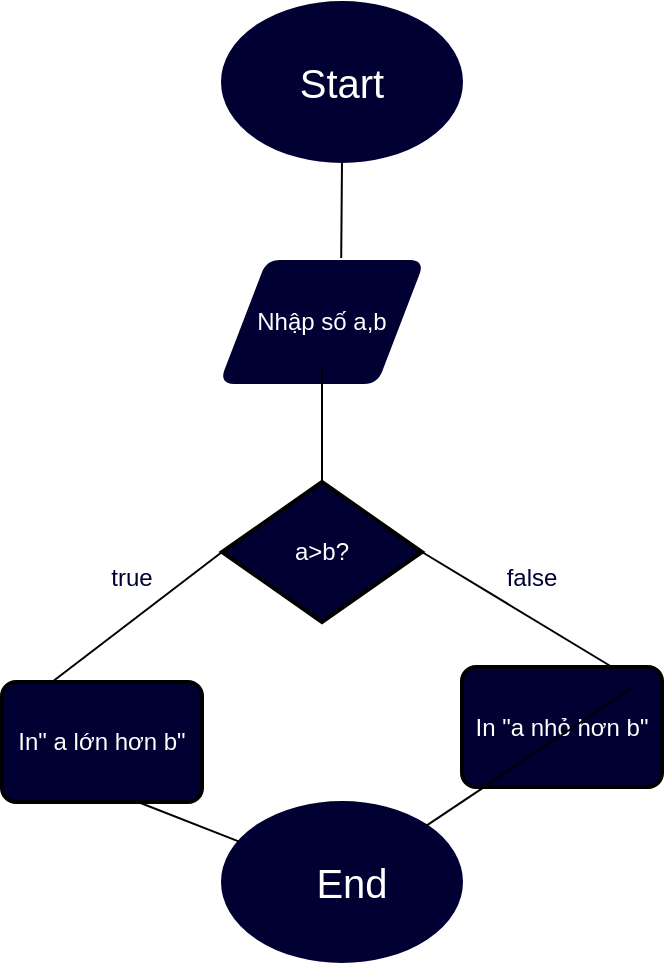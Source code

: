 <mxfile version="25.0.3">
  <diagram name="Page-1" id="gLo6yfBA45xpCXMqz-ns">
    <mxGraphModel dx="1042" dy="535" grid="1" gridSize="10" guides="1" tooltips="1" connect="1" arrows="1" fold="1" page="1" pageScale="1" pageWidth="850" pageHeight="1100" math="0" shadow="0">
      <root>
        <mxCell id="0" />
        <mxCell id="1" parent="0" />
        <mxCell id="BozT58qzWdpXFKe4H0U9-1" value="" style="ellipse;whiteSpace=wrap;html=1;fillColor=#000033;strokeColor=#000033;fontFamily=Times New Roman;horizontal=1;" vertex="1" parent="1">
          <mxGeometry x="180" y="30" width="120" height="80" as="geometry" />
        </mxCell>
        <mxCell id="BozT58qzWdpXFKe4H0U9-5" value="&lt;font color=&quot;#ffffff&quot;&gt;Nhập số a,b&lt;/font&gt;" style="text;strokeColor=none;align=center;fillColor=none;html=1;verticalAlign=middle;whiteSpace=wrap;rounded=0;" vertex="1" parent="1">
          <mxGeometry x="190" y="167.5" width="90" height="45" as="geometry" />
        </mxCell>
        <mxCell id="BozT58qzWdpXFKe4H0U9-6" value="Start" style="text;strokeColor=none;align=center;fillColor=none;html=1;verticalAlign=middle;whiteSpace=wrap;rounded=0;fontColor=#FFFFFF;fontSize=20;" vertex="1" parent="1">
          <mxGeometry x="210" y="52.5" width="60" height="35" as="geometry" />
        </mxCell>
        <mxCell id="BozT58qzWdpXFKe4H0U9-7" value="" style="shape=parallelogram;html=1;strokeWidth=2;perimeter=parallelogramPerimeter;whiteSpace=wrap;rounded=1;arcSize=12;size=0.23;fontColor=#FFFFFF;strokeColor=#000033;fillColor=#000033;" vertex="1" parent="1">
          <mxGeometry x="180" y="160" width="100" height="60" as="geometry" />
        </mxCell>
        <mxCell id="BozT58qzWdpXFKe4H0U9-8" value="&lt;font color=&quot;#ffffff&quot;&gt;Nhập số a,b&lt;/font&gt;" style="text;strokeColor=none;align=center;fillColor=none;html=1;verticalAlign=middle;whiteSpace=wrap;rounded=0;" vertex="1" parent="1">
          <mxGeometry x="185" y="167.5" width="90" height="45" as="geometry" />
        </mxCell>
        <mxCell id="BozT58qzWdpXFKe4H0U9-10" value="" style="strokeWidth=2;html=1;shape=mxgraph.flowchart.decision;whiteSpace=wrap;fillColor=#000033;" vertex="1" parent="1">
          <mxGeometry x="180" y="270" width="100" height="70" as="geometry" />
        </mxCell>
        <mxCell id="BozT58qzWdpXFKe4H0U9-11" value="&lt;font color=&quot;#ffffff&quot;&gt;a&amp;gt;b?&lt;/font&gt;" style="text;strokeColor=none;align=center;fillColor=none;html=1;verticalAlign=middle;whiteSpace=wrap;rounded=0;" vertex="1" parent="1">
          <mxGeometry x="185" y="282.5" width="90" height="45" as="geometry" />
        </mxCell>
        <mxCell id="BozT58qzWdpXFKe4H0U9-12" value="" style="rounded=1;whiteSpace=wrap;html=1;absoluteArcSize=1;arcSize=14;strokeWidth=2;fillColor=#000033;" vertex="1" parent="1">
          <mxGeometry x="70" y="370" width="100" height="60" as="geometry" />
        </mxCell>
        <mxCell id="BozT58qzWdpXFKe4H0U9-13" value="" style="rounded=1;whiteSpace=wrap;html=1;absoluteArcSize=1;arcSize=14;strokeWidth=2;fillColor=#000033;" vertex="1" parent="1">
          <mxGeometry x="300" y="362.5" width="100" height="60" as="geometry" />
        </mxCell>
        <mxCell id="BozT58qzWdpXFKe4H0U9-14" value="" style="ellipse;whiteSpace=wrap;html=1;fillColor=#000033;strokeColor=#000033;fontFamily=Times New Roman;horizontal=1;" vertex="1" parent="1">
          <mxGeometry x="180" y="430" width="120" height="80" as="geometry" />
        </mxCell>
        <mxCell id="BozT58qzWdpXFKe4H0U9-15" value="End" style="text;strokeColor=none;align=center;fillColor=none;html=1;verticalAlign=middle;whiteSpace=wrap;rounded=0;fontColor=#FFFFFF;fontSize=20;" vertex="1" parent="1">
          <mxGeometry x="215" y="452.5" width="60" height="35" as="geometry" />
        </mxCell>
        <mxCell id="BozT58qzWdpXFKe4H0U9-16" value="&lt;font color=&quot;#ffffff&quot;&gt;In&quot; a lớn hơn b&quot;&lt;/font&gt;" style="text;strokeColor=none;align=center;fillColor=none;html=1;verticalAlign=middle;whiteSpace=wrap;rounded=0;" vertex="1" parent="1">
          <mxGeometry x="75" y="377.5" width="90" height="45" as="geometry" />
        </mxCell>
        <mxCell id="BozT58qzWdpXFKe4H0U9-17" value="&lt;font color=&quot;#ffffff&quot;&gt;In &quot;a nhỏ hơn b&quot;&lt;/font&gt;" style="text;strokeColor=none;align=center;fillColor=none;html=1;verticalAlign=middle;whiteSpace=wrap;rounded=0;" vertex="1" parent="1">
          <mxGeometry x="305" y="370" width="90" height="45" as="geometry" />
        </mxCell>
        <mxCell id="BozT58qzWdpXFKe4H0U9-20" value="" style="endArrow=none;html=1;rounded=0;exitX=0.596;exitY=-0.033;exitDx=0;exitDy=0;exitPerimeter=0;" edge="1" parent="1" source="BozT58qzWdpXFKe4H0U9-7" target="BozT58qzWdpXFKe4H0U9-1">
          <mxGeometry width="50" height="50" relative="1" as="geometry">
            <mxPoint x="305" y="160" as="sourcePoint" />
            <mxPoint x="310" y="90" as="targetPoint" />
            <Array as="points" />
          </mxGeometry>
        </mxCell>
        <mxCell id="BozT58qzWdpXFKe4H0U9-21" value="" style="endArrow=none;html=1;rounded=0;entryX=0.5;entryY=1;entryDx=0;entryDy=0;exitX=0.5;exitY=0;exitDx=0;exitDy=0;exitPerimeter=0;" edge="1" parent="1" source="BozT58qzWdpXFKe4H0U9-10" target="BozT58qzWdpXFKe4H0U9-8">
          <mxGeometry width="50" height="50" relative="1" as="geometry">
            <mxPoint x="400" y="310" as="sourcePoint" />
            <mxPoint x="450" y="260" as="targetPoint" />
          </mxGeometry>
        </mxCell>
        <mxCell id="BozT58qzWdpXFKe4H0U9-22" value="" style="endArrow=none;html=1;rounded=0;exitX=0.25;exitY=0;exitDx=0;exitDy=0;entryX=0;entryY=0.5;entryDx=0;entryDy=0;entryPerimeter=0;" edge="1" parent="1" source="BozT58qzWdpXFKe4H0U9-12" target="BozT58qzWdpXFKe4H0U9-10">
          <mxGeometry width="50" height="50" relative="1" as="geometry">
            <mxPoint x="400" y="310" as="sourcePoint" />
            <mxPoint x="450" y="260" as="targetPoint" />
          </mxGeometry>
        </mxCell>
        <mxCell id="BozT58qzWdpXFKe4H0U9-23" value="" style="endArrow=none;html=1;rounded=0;entryX=1;entryY=0.5;entryDx=0;entryDy=0;entryPerimeter=0;exitX=0.75;exitY=0;exitDx=0;exitDy=0;" edge="1" parent="1" source="BozT58qzWdpXFKe4H0U9-13" target="BozT58qzWdpXFKe4H0U9-10">
          <mxGeometry width="50" height="50" relative="1" as="geometry">
            <mxPoint x="400" y="310" as="sourcePoint" />
            <mxPoint x="450" y="260" as="targetPoint" />
          </mxGeometry>
        </mxCell>
        <mxCell id="BozT58qzWdpXFKe4H0U9-24" value="" style="endArrow=none;html=1;rounded=0;entryX=1;entryY=0;entryDx=0;entryDy=0;exitX=0.75;exitY=0;exitDx=0;exitDy=0;" edge="1" parent="1" target="BozT58qzWdpXFKe4H0U9-14">
          <mxGeometry width="50" height="50" relative="1" as="geometry">
            <mxPoint x="385" y="373" as="sourcePoint" />
            <mxPoint x="290" y="315" as="targetPoint" />
          </mxGeometry>
        </mxCell>
        <mxCell id="BozT58qzWdpXFKe4H0U9-25" value="" style="endArrow=none;html=1;rounded=0;entryX=0.68;entryY=1;entryDx=0;entryDy=0;entryPerimeter=0;" edge="1" parent="1" source="BozT58qzWdpXFKe4H0U9-14" target="BozT58qzWdpXFKe4H0U9-12">
          <mxGeometry width="50" height="50" relative="1" as="geometry">
            <mxPoint x="395" y="383" as="sourcePoint" />
            <mxPoint x="300" y="325" as="targetPoint" />
          </mxGeometry>
        </mxCell>
        <mxCell id="BozT58qzWdpXFKe4H0U9-26" value="&lt;font color=&quot;#000033&quot;&gt;true&lt;/font&gt;" style="text;strokeColor=none;align=center;fillColor=none;html=1;verticalAlign=middle;whiteSpace=wrap;rounded=0;" vertex="1" parent="1">
          <mxGeometry x="90" y="295" width="90" height="45" as="geometry" />
        </mxCell>
        <mxCell id="BozT58qzWdpXFKe4H0U9-27" value="&lt;font color=&quot;#000033&quot;&gt;false&lt;/font&gt;" style="text;strokeColor=none;align=center;fillColor=none;html=1;verticalAlign=middle;whiteSpace=wrap;rounded=0;" vertex="1" parent="1">
          <mxGeometry x="290" y="295" width="90" height="45" as="geometry" />
        </mxCell>
      </root>
    </mxGraphModel>
  </diagram>
</mxfile>
